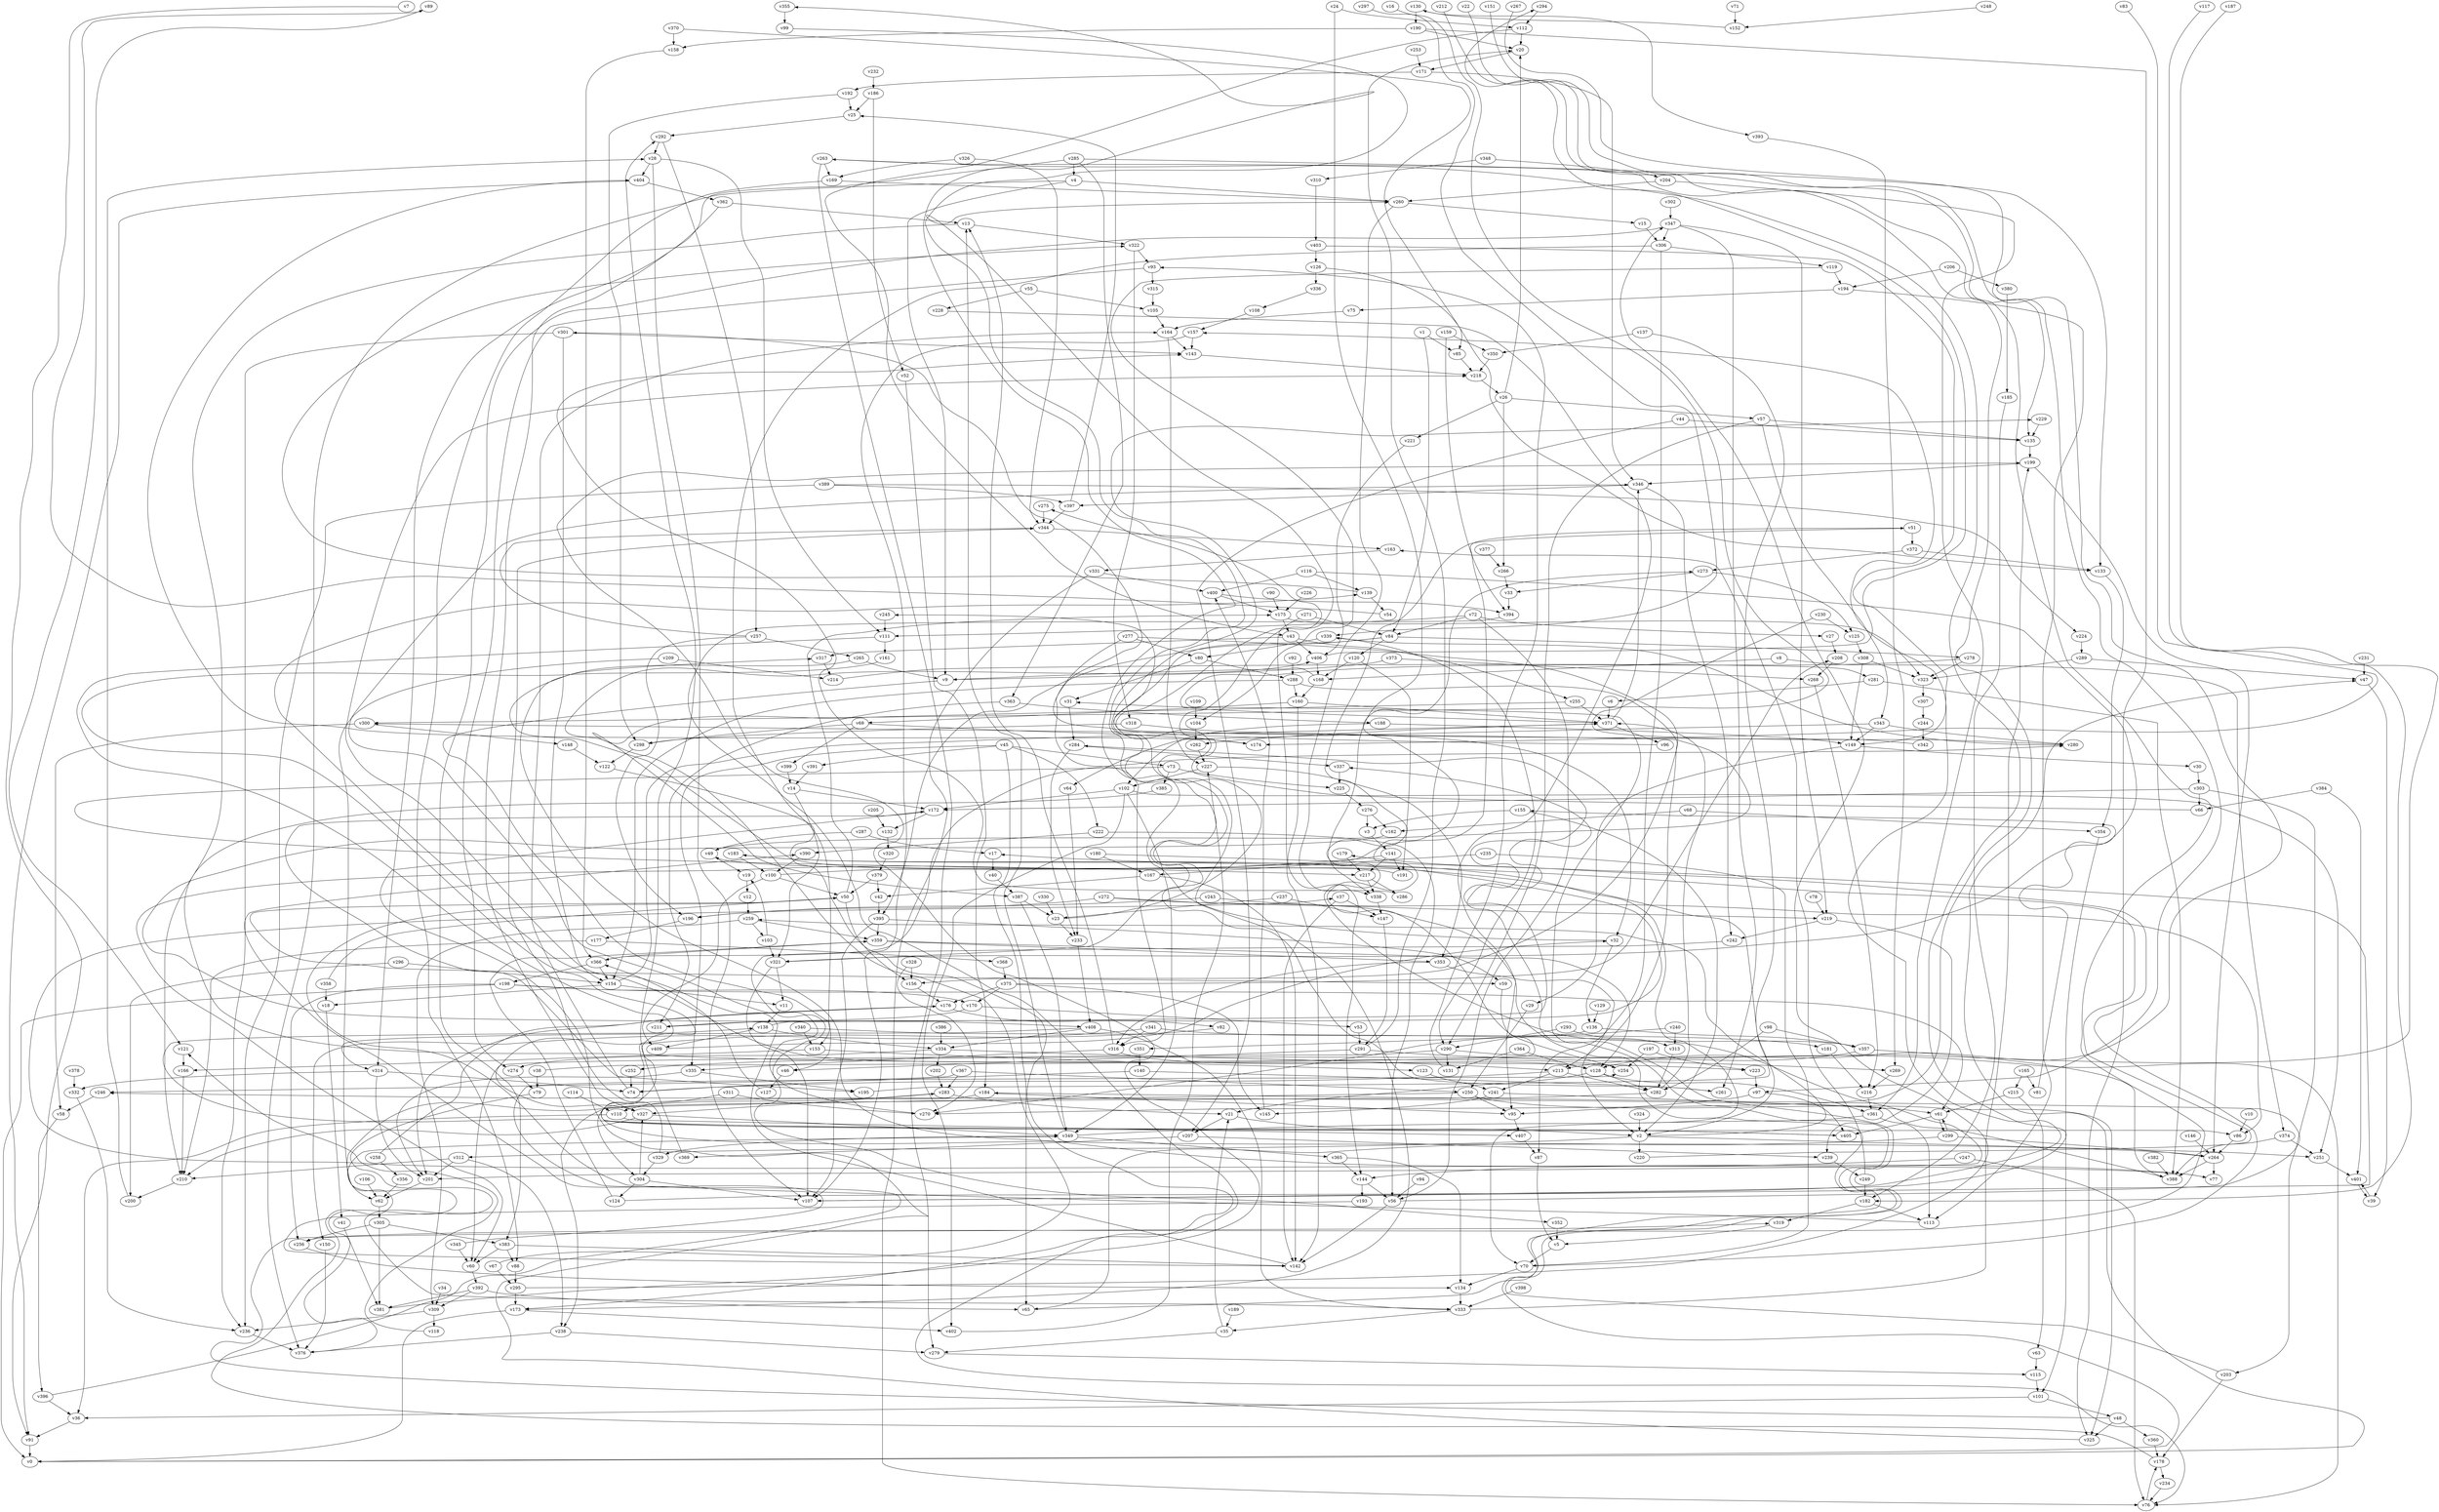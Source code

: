 // Benchmark game 606 - 410 vertices
// time_bound: 55
// targets: v156
digraph G {
    v0 [name="v0", player=0];
    v1 [name="v1", player=0];
    v2 [name="v2", player=1];
    v3 [name="v3", player=0];
    v4 [name="v4", player=1];
    v5 [name="v5", player=1];
    v6 [name="v6", player=0];
    v7 [name="v7", player=1];
    v8 [name="v8", player=0];
    v9 [name="v9", player=0];
    v10 [name="v10", player=1];
    v11 [name="v11", player=0];
    v12 [name="v12", player=1];
    v13 [name="v13", player=0];
    v14 [name="v14", player=1];
    v15 [name="v15", player=1];
    v16 [name="v16", player=0];
    v17 [name="v17", player=0];
    v18 [name="v18", player=1];
    v19 [name="v19", player=0];
    v20 [name="v20", player=1];
    v21 [name="v21", player=0];
    v22 [name="v22", player=1];
    v23 [name="v23", player=1];
    v24 [name="v24", player=0];
    v25 [name="v25", player=0];
    v26 [name="v26", player=0];
    v27 [name="v27", player=1];
    v28 [name="v28", player=0];
    v29 [name="v29", player=0];
    v30 [name="v30", player=0];
    v31 [name="v31", player=0];
    v32 [name="v32", player=1];
    v33 [name="v33", player=0];
    v34 [name="v34", player=0];
    v35 [name="v35", player=0];
    v36 [name="v36", player=1];
    v37 [name="v37", player=0];
    v38 [name="v38", player=0];
    v39 [name="v39", player=0];
    v40 [name="v40", player=0];
    v41 [name="v41", player=1];
    v42 [name="v42", player=1];
    v43 [name="v43", player=0];
    v44 [name="v44", player=0];
    v45 [name="v45", player=0];
    v46 [name="v46", player=0];
    v47 [name="v47", player=0];
    v48 [name="v48", player=1];
    v49 [name="v49", player=0];
    v50 [name="v50", player=1];
    v51 [name="v51", player=0];
    v52 [name="v52", player=0];
    v53 [name="v53", player=1];
    v54 [name="v54", player=0];
    v55 [name="v55", player=1];
    v56 [name="v56", player=0];
    v57 [name="v57", player=1];
    v58 [name="v58", player=0];
    v59 [name="v59", player=0];
    v60 [name="v60", player=0];
    v61 [name="v61", player=0];
    v62 [name="v62", player=1];
    v63 [name="v63", player=0];
    v64 [name="v64", player=0];
    v65 [name="v65", player=0];
    v66 [name="v66", player=1];
    v67 [name="v67", player=0];
    v68 [name="v68", player=1];
    v69 [name="v69", player=0];
    v70 [name="v70", player=1];
    v71 [name="v71", player=0];
    v72 [name="v72", player=1];
    v73 [name="v73", player=0];
    v74 [name="v74", player=0];
    v75 [name="v75", player=0];
    v76 [name="v76", player=0];
    v77 [name="v77", player=1];
    v78 [name="v78", player=1];
    v79 [name="v79", player=0];
    v80 [name="v80", player=1];
    v81 [name="v81", player=0];
    v82 [name="v82", player=1];
    v83 [name="v83", player=0];
    v84 [name="v84", player=1];
    v85 [name="v85", player=0];
    v86 [name="v86", player=0];
    v87 [name="v87", player=1];
    v88 [name="v88", player=0];
    v89 [name="v89", player=1];
    v90 [name="v90", player=1];
    v91 [name="v91", player=1];
    v92 [name="v92", player=1];
    v93 [name="v93", player=1];
    v94 [name="v94", player=0];
    v95 [name="v95", player=0];
    v96 [name="v96", player=0];
    v97 [name="v97", player=1];
    v98 [name="v98", player=1];
    v99 [name="v99", player=1];
    v100 [name="v100", player=0];
    v101 [name="v101", player=1];
    v102 [name="v102", player=0];
    v103 [name="v103", player=0];
    v104 [name="v104", player=0];
    v105 [name="v105", player=0];
    v106 [name="v106", player=0];
    v107 [name="v107", player=0];
    v108 [name="v108", player=1];
    v109 [name="v109", player=0];
    v110 [name="v110", player=0];
    v111 [name="v111", player=1];
    v112 [name="v112", player=0];
    v113 [name="v113", player=1];
    v114 [name="v114", player=0];
    v115 [name="v115", player=1];
    v116 [name="v116", player=1];
    v117 [name="v117", player=1];
    v118 [name="v118", player=1];
    v119 [name="v119", player=0];
    v120 [name="v120", player=1];
    v121 [name="v121", player=0];
    v122 [name="v122", player=0];
    v123 [name="v123", player=0];
    v124 [name="v124", player=0];
    v125 [name="v125", player=0];
    v126 [name="v126", player=1];
    v127 [name="v127", player=1];
    v128 [name="v128", player=1];
    v129 [name="v129", player=1];
    v130 [name="v130", player=1];
    v131 [name="v131", player=1];
    v132 [name="v132", player=1];
    v133 [name="v133", player=0];
    v134 [name="v134", player=1];
    v135 [name="v135", player=0];
    v136 [name="v136", player=1];
    v137 [name="v137", player=0];
    v138 [name="v138", player=0];
    v139 [name="v139", player=0];
    v140 [name="v140", player=0];
    v141 [name="v141", player=0];
    v142 [name="v142", player=0];
    v143 [name="v143", player=1];
    v144 [name="v144", player=0];
    v145 [name="v145", player=0];
    v146 [name="v146", player=1];
    v147 [name="v147", player=0];
    v148 [name="v148", player=0];
    v149 [name="v149", player=1];
    v150 [name="v150", player=1];
    v151 [name="v151", player=1];
    v152 [name="v152", player=1];
    v153 [name="v153", player=0];
    v154 [name="v154", player=0];
    v155 [name="v155", player=0];
    v156 [name="v156", player=1, target=1];
    v157 [name="v157", player=0];
    v158 [name="v158", player=1];
    v159 [name="v159", player=0];
    v160 [name="v160", player=0];
    v161 [name="v161", player=0];
    v162 [name="v162", player=1];
    v163 [name="v163", player=0];
    v164 [name="v164", player=0];
    v165 [name="v165", player=0];
    v166 [name="v166", player=1];
    v167 [name="v167", player=1];
    v168 [name="v168", player=0];
    v169 [name="v169", player=0];
    v170 [name="v170", player=1];
    v171 [name="v171", player=1];
    v172 [name="v172", player=1];
    v173 [name="v173", player=1];
    v174 [name="v174", player=0];
    v175 [name="v175", player=0];
    v176 [name="v176", player=1];
    v177 [name="v177", player=1];
    v178 [name="v178", player=0];
    v179 [name="v179", player=1];
    v180 [name="v180", player=0];
    v181 [name="v181", player=1];
    v182 [name="v182", player=0];
    v183 [name="v183", player=1];
    v184 [name="v184", player=0];
    v185 [name="v185", player=1];
    v186 [name="v186", player=0];
    v187 [name="v187", player=0];
    v188 [name="v188", player=0];
    v189 [name="v189", player=0];
    v190 [name="v190", player=0];
    v191 [name="v191", player=1];
    v192 [name="v192", player=0];
    v193 [name="v193", player=0];
    v194 [name="v194", player=0];
    v195 [name="v195", player=0];
    v196 [name="v196", player=0];
    v197 [name="v197", player=1];
    v198 [name="v198", player=0];
    v199 [name="v199", player=0];
    v200 [name="v200", player=0];
    v201 [name="v201", player=1];
    v202 [name="v202", player=1];
    v203 [name="v203", player=1];
    v204 [name="v204", player=0];
    v205 [name="v205", player=0];
    v206 [name="v206", player=0];
    v207 [name="v207", player=0];
    v208 [name="v208", player=0];
    v209 [name="v209", player=1];
    v210 [name="v210", player=1];
    v211 [name="v211", player=0];
    v212 [name="v212", player=1];
    v213 [name="v213", player=0];
    v214 [name="v214", player=1];
    v215 [name="v215", player=0];
    v216 [name="v216", player=1];
    v217 [name="v217", player=1];
    v218 [name="v218", player=1];
    v219 [name="v219", player=0];
    v220 [name="v220", player=0];
    v221 [name="v221", player=1];
    v222 [name="v222", player=0];
    v223 [name="v223", player=1];
    v224 [name="v224", player=0];
    v225 [name="v225", player=1];
    v226 [name="v226", player=0];
    v227 [name="v227", player=0];
    v228 [name="v228", player=0];
    v229 [name="v229", player=1];
    v230 [name="v230", player=1];
    v231 [name="v231", player=0];
    v232 [name="v232", player=0];
    v233 [name="v233", player=0];
    v234 [name="v234", player=0];
    v235 [name="v235", player=1];
    v236 [name="v236", player=1];
    v237 [name="v237", player=0];
    v238 [name="v238", player=1];
    v239 [name="v239", player=1];
    v240 [name="v240", player=1];
    v241 [name="v241", player=1];
    v242 [name="v242", player=0];
    v243 [name="v243", player=1];
    v244 [name="v244", player=0];
    v245 [name="v245", player=1];
    v246 [name="v246", player=0];
    v247 [name="v247", player=0];
    v248 [name="v248", player=0];
    v249 [name="v249", player=0];
    v250 [name="v250", player=0];
    v251 [name="v251", player=0];
    v252 [name="v252", player=1];
    v253 [name="v253", player=1];
    v254 [name="v254", player=1];
    v255 [name="v255", player=0];
    v256 [name="v256", player=0];
    v257 [name="v257", player=0];
    v258 [name="v258", player=1];
    v259 [name="v259", player=1];
    v260 [name="v260", player=0];
    v261 [name="v261", player=1];
    v262 [name="v262", player=0];
    v263 [name="v263", player=1];
    v264 [name="v264", player=0];
    v265 [name="v265", player=1];
    v266 [name="v266", player=0];
    v267 [name="v267", player=1];
    v268 [name="v268", player=0];
    v269 [name="v269", player=0];
    v270 [name="v270", player=0];
    v271 [name="v271", player=1];
    v272 [name="v272", player=0];
    v273 [name="v273", player=0];
    v274 [name="v274", player=0];
    v275 [name="v275", player=0];
    v276 [name="v276", player=1];
    v277 [name="v277", player=0];
    v278 [name="v278", player=0];
    v279 [name="v279", player=1];
    v280 [name="v280", player=0];
    v281 [name="v281", player=0];
    v282 [name="v282", player=1];
    v283 [name="v283", player=0];
    v284 [name="v284", player=0];
    v285 [name="v285", player=1];
    v286 [name="v286", player=0];
    v287 [name="v287", player=1];
    v288 [name="v288", player=0];
    v289 [name="v289", player=0];
    v290 [name="v290", player=0];
    v291 [name="v291", player=1];
    v292 [name="v292", player=0];
    v293 [name="v293", player=0];
    v294 [name="v294", player=1];
    v295 [name="v295", player=0];
    v296 [name="v296", player=1];
    v297 [name="v297", player=0];
    v298 [name="v298", player=0];
    v299 [name="v299", player=1];
    v300 [name="v300", player=1];
    v301 [name="v301", player=1];
    v302 [name="v302", player=0];
    v303 [name="v303", player=1];
    v304 [name="v304", player=0];
    v305 [name="v305", player=0];
    v306 [name="v306", player=0];
    v307 [name="v307", player=0];
    v308 [name="v308", player=0];
    v309 [name="v309", player=1];
    v310 [name="v310", player=1];
    v311 [name="v311", player=1];
    v312 [name="v312", player=1];
    v313 [name="v313", player=0];
    v314 [name="v314", player=1];
    v315 [name="v315", player=0];
    v316 [name="v316", player=0];
    v317 [name="v317", player=1];
    v318 [name="v318", player=0];
    v319 [name="v319", player=1];
    v320 [name="v320", player=0];
    v321 [name="v321", player=1];
    v322 [name="v322", player=0];
    v323 [name="v323", player=0];
    v324 [name="v324", player=1];
    v325 [name="v325", player=1];
    v326 [name="v326", player=1];
    v327 [name="v327", player=0];
    v328 [name="v328", player=0];
    v329 [name="v329", player=1];
    v330 [name="v330", player=1];
    v331 [name="v331", player=0];
    v332 [name="v332", player=0];
    v333 [name="v333", player=1];
    v334 [name="v334", player=1];
    v335 [name="v335", player=0];
    v336 [name="v336", player=0];
    v337 [name="v337", player=1];
    v338 [name="v338", player=0];
    v339 [name="v339", player=1];
    v340 [name="v340", player=1];
    v341 [name="v341", player=1];
    v342 [name="v342", player=0];
    v343 [name="v343", player=1];
    v344 [name="v344", player=0];
    v345 [name="v345", player=0];
    v346 [name="v346", player=1];
    v347 [name="v347", player=0];
    v348 [name="v348", player=0];
    v349 [name="v349", player=1];
    v350 [name="v350", player=1];
    v351 [name="v351", player=1];
    v352 [name="v352", player=1];
    v353 [name="v353", player=0];
    v354 [name="v354", player=0];
    v355 [name="v355", player=0];
    v356 [name="v356", player=0];
    v357 [name="v357", player=1];
    v358 [name="v358", player=1];
    v359 [name="v359", player=1];
    v360 [name="v360", player=0];
    v361 [name="v361", player=0];
    v362 [name="v362", player=1];
    v363 [name="v363", player=1];
    v364 [name="v364", player=1];
    v365 [name="v365", player=0];
    v366 [name="v366", player=0];
    v367 [name="v367", player=1];
    v368 [name="v368", player=0];
    v369 [name="v369", player=1];
    v370 [name="v370", player=1];
    v371 [name="v371", player=1];
    v372 [name="v372", player=1];
    v373 [name="v373", player=0];
    v374 [name="v374", player=1];
    v375 [name="v375", player=0];
    v376 [name="v376", player=0];
    v377 [name="v377", player=1];
    v378 [name="v378", player=0];
    v379 [name="v379", player=1];
    v380 [name="v380", player=1];
    v381 [name="v381", player=0];
    v382 [name="v382", player=1];
    v383 [name="v383", player=1];
    v384 [name="v384", player=0];
    v385 [name="v385", player=1];
    v386 [name="v386", player=0];
    v387 [name="v387", player=1];
    v388 [name="v388", player=0];
    v389 [name="v389", player=0];
    v390 [name="v390", player=0];
    v391 [name="v391", player=1];
    v392 [name="v392", player=0];
    v393 [name="v393", player=1];
    v394 [name="v394", player=0];
    v395 [name="v395", player=0];
    v396 [name="v396", player=0];
    v397 [name="v397", player=1];
    v398 [name="v398", player=0];
    v399 [name="v399", player=0];
    v400 [name="v400", player=0];
    v401 [name="v401", player=0];
    v402 [name="v402", player=0];
    v403 [name="v403", player=1];
    v404 [name="v404", player=1];
    v405 [name="v405", player=0];
    v406 [name="v406", player=1];
    v407 [name="v407", player=1];
    v408 [name="v408", player=1];
    v409 [name="v409", player=1];

    v0 -> v47 [constraint="t mod 2 == 0"];
    v1 -> v84;
    v2 -> v259 [constraint="t >= 3"];
    v3 -> v141;
    v4 -> v260;
    v5 -> v70;
    v6 -> v371;
    v7 -> v91 [constraint="t mod 4 == 1"];
    v8 -> v374;
    v9 -> v46 [constraint="t mod 2 == 0"];
    v10 -> v86;
    v11 -> v138;
    v12 -> v259;
    v13 -> v210;
    v14 -> v321;
    v15 -> v306;
    v16 -> v300 [constraint="t >= 5"];
    v17 -> v40;
    v18 -> v41;
    v19 -> v12;
    v20 -> v171;
    v21 -> v207;
    v22 -> v135 [constraint="t >= 2"];
    v23 -> v275 [constraint="t >= 5"];
    v24 -> v338;
    v25 -> v292;
    v26 -> v221;
    v27 -> v208;
    v28 -> v404;
    v29 -> v250;
    v30 -> v303;
    v31 -> v284;
    v32 -> v355 [constraint="t < 11"];
    v33 -> v394;
    v34 -> v309;
    v35 -> v279;
    v36 -> v91;
    v37 -> v147;
    v38 -> v273 [constraint="t < 13"];
    v39 -> v401 [constraint="t < 11"];
    v40 -> v387;
    v41 -> v381;
    v42 -> v395;
    v43 -> v255;
    v44 -> v207;
    v45 -> v73;
    v46 -> v127;
    v47 -> v39;
    v48 -> v319 [constraint="t >= 2"];
    v49 -> v300 [constraint="t >= 1"];
    v50 -> v59 [constraint="t mod 5 == 4"];
    v51 -> v357 [constraint="t mod 5 == 0"];
    v52 -> v184;
    v53 -> v291;
    v54 -> v89 [constraint="t >= 5"];
    v55 -> v105;
    v56 -> v184 [constraint="t < 15"];
    v57 -> v343;
    v58 -> v396;
    v59 -> v254;
    v60 -> v392;
    v61 -> v405;
    v62 -> v305;
    v63 -> v115;
    v64 -> v233;
    v65 -> v284 [constraint="t < 5"];
    v66 -> v260 [constraint="t mod 3 == 0"];
    v67 -> v406 [constraint="t < 5"];
    v68 -> v162;
    v69 -> v298;
    v70 -> v179 [constraint="t mod 3 == 1"];
    v71 -> v152;
    v72 -> v27;
    v73 -> v217 [constraint="t < 15"];
    v74 -> v164;
    v75 -> v164;
    v76 -> v178;
    v77 -> v37 [constraint="t mod 2 == 1"];
    v78 -> v219;
    v79 -> v333 [constraint="t < 13"];
    v80 -> v31;
    v81 -> v155 [constraint="t mod 3 == 2"];
    v82 -> v327 [constraint="t < 7"];
    v83 -> v174 [constraint="t < 6"];
    v84 -> v173 [constraint="t < 15"];
    v85 -> v218;
    v86 -> v264;
    v87 -> v5;
    v88 -> v295;
    v89 -> v121 [constraint="t < 13"];
    v90 -> v175;
    v91 -> v0;
    v92 -> v288;
    v93 -> v274;
    v94 -> v56;
    v95 -> v407;
    v96 -> v301 [constraint="t >= 5"];
    v97 -> v405;
    v98 -> v282;
    v99 -> v321 [constraint="t >= 4"];
    v100 -> v51 [constraint="t mod 2 == 0"];
    v101 -> v48;
    v102 -> v349;
    v103 -> v19;
    v104 -> v262;
    v105 -> v164;
    v106 -> v62;
    v107 -> v263 [constraint="t >= 5"];
    v108 -> v157;
    v109 -> v104;
    v110 -> v36;
    v111 -> v86 [constraint="t < 14"];
    v112 -> v43 [constraint="t < 9"];
    v113 -> v50 [constraint="t >= 2"];
    v114 -> v110;
    v115 -> v101;
    v116 -> v321 [constraint="t < 13"];
    v117 -> v182 [constraint="t < 14"];
    v118 -> v121 [constraint="t >= 5"];
    v119 -> v104 [constraint="t >= 4"];
    v120 -> v168;
    v121 -> v166;
    v122 -> v173 [constraint="t >= 5"];
    v123 -> v241;
    v124 -> v157 [constraint="t >= 1"];
    v125 -> v308;
    v126 -> v336;
    v127 -> v366;
    v128 -> v282;
    v129 -> v136;
    v130 -> v190;
    v131 -> v93;
    v132 -> v320;
    v133 -> v354;
    v134 -> v333;
    v135 -> v199;
    v136 -> v351;
    v137 -> v350;
    v138 -> v183 [constraint="t < 5"];
    v139 -> v322 [constraint="t mod 2 == 1"];
    v140 -> v74;
    v141 -> v60 [constraint="t >= 2"];
    v142 -> v218 [constraint="t mod 5 == 2"];
    v143 -> v218;
    v144 -> v56;
    v145 -> v400;
    v146 -> v264;
    v147 -> v291;
    v148 -> v122;
    v149 -> v29;
    v150 -> v376;
    v151 -> v97 [constraint="t mod 4 == 2"];
    v152 -> v130 [constraint="t >= 1"];
    v153 -> v166;
    v154 -> v11;
    v155 -> v3;
    v156 -> v176;
    v157 -> v143;
    v158 -> v366;
    v159 -> v350;
    v160 -> v144;
    v161 -> v264 [constraint="t >= 1"];
    v162 -> v408 [constraint="t mod 5 == 4"];
    v163 -> v331;
    v164 -> v143;
    v165 -> v81;
    v166 -> v210;
    v167 -> v142;
    v168 -> v9 [constraint="t >= 3"];
    v169 -> v260;
    v170 -> v53;
    v171 -> v192;
    v172 -> v195 [constraint="t < 5"];
    v173 -> v402;
    v174 -> v404 [constraint="t >= 3"];
    v175 -> v323;
    v176 -> v82;
    v177 -> v210;
    v178 -> v349 [constraint="t >= 4"];
    v179 -> v217;
    v180 -> v107 [constraint="t >= 1"];
    v181 -> v216;
    v182 -> v113;
    v183 -> v100;
    v184 -> v95;
    v185 -> v182;
    v186 -> v52;
    v187 -> v252 [constraint="t >= 4"];
    v188 -> v149;
    v189 -> v35;
    v190 -> v158;
    v191 -> v317 [constraint="t >= 3"];
    v192 -> v298;
    v193 -> v142 [constraint="t < 5"];
    v194 -> v75;
    v195 -> v49 [constraint="t >= 3"];
    v196 -> v177;
    v197 -> v254;
    v198 -> v256;
    v199 -> v346;
    v200 -> v28;
    v201 -> v62;
    v202 -> v283;
    v203 -> v31 [constraint="t mod 4 == 3"];
    v204 -> v260;
    v205 -> v132;
    v206 -> v194;
    v207 -> v369;
    v208 -> v268;
    v209 -> v214;
    v210 -> v200;
    v211 -> v337 [constraint="t >= 5"];
    v212 -> v256 [constraint="t mod 2 == 0"];
    v213 -> v74;
    v214 -> v281 [constraint="t mod 3 == 2"];
    v215 -> v63;
    v216 -> v361;
    v217 -> v338;
    v218 -> v26;
    v219 -> v242;
    v220 -> v17 [constraint="t < 11"];
    v221 -> v406;
    v222 -> v56;
    v223 -> v97;
    v224 -> v289;
    v225 -> v276;
    v226 -> v175;
    v227 -> v102;
    v228 -> v0 [constraint="t >= 3"];
    v229 -> v135;
    v230 -> v280 [constraint="t < 9"];
    v231 -> v47;
    v232 -> v186;
    v233 -> v408;
    v234 -> v76;
    v235 -> v70;
    v236 -> v376;
    v237 -> v23;
    v238 -> v376;
    v239 -> v249;
    v240 -> v270 [constraint="t mod 2 == 0"];
    v241 -> v145;
    v242 -> v352 [constraint="t < 11"];
    v243 -> v219;
    v244 -> v342;
    v245 -> v111;
    v246 -> v58;
    v247 -> v76;
    v248 -> v152 [constraint="t mod 2 == 1"];
    v249 -> v163;
    v250 -> v95;
    v251 -> v401;
    v252 -> v74;
    v253 -> v171;
    v254 -> v139 [constraint="t mod 4 == 1"];
    v255 -> v387 [constraint="t mod 3 == 0"];
    v256 -> v134 [constraint="t mod 4 == 3"];
    v257 -> v344 [constraint="t < 15"];
    v258 -> v176 [constraint="t < 9"];
    v259 -> v309;
    v260 -> v338;
    v261 -> v229 [constraint="t mod 3 == 2"];
    v262 -> v227;
    v263 -> v270 [constraint="t mod 2 == 1"];
    v264 -> v388;
    v265 -> v77 [constraint="t < 15"];
    v266 -> v33;
    v267 -> v128 [constraint="t < 7"];
    v268 -> v216;
    v269 -> v216;
    v270 -> v346 [constraint="t < 5"];
    v271 -> v142;
    v272 -> v86 [constraint="t mod 5 == 4"];
    v273 -> v125;
    v274 -> v79;
    v275 -> v344;
    v276 -> v3;
    v277 -> v156 [constraint="t >= 1"];
    v278 -> v371 [constraint="t >= 3"];
    v279 -> v115;
    v280 -> v339 [constraint="t < 10"];
    v281 -> v388;
    v282 -> v405 [constraint="t < 13"];
    v283 -> v327;
    v284 -> v337;
    v285 -> v4;
    v286 -> v143 [constraint="t >= 5"];
    v287 -> v49;
    v288 -> v160;
    v289 -> v47;
    v290 -> v60;
    v291 -> v20;
    v292 -> v28;
    v293 -> v313;
    v294 -> v112;
    v295 -> v347 [constraint="t >= 1"];
    v296 -> v154;
    v297 -> v339 [constraint="t >= 4"];
    v298 -> v122;
    v299 -> v61;
    v300 -> v58;
    v301 -> v143;
    v302 -> v347;
    v303 -> v203;
    v304 -> v107;
    v305 -> v381;
    v306 -> v119;
    v307 -> v244;
    v308 -> v323;
    v309 -> v118;
    v310 -> v403;
    v311 -> v110;
    v312 -> v210;
    v313 -> v282;
    v314 -> v332;
    v315 -> v105;
    v316 -> v128;
    v317 -> v214;
    v318 -> v32;
    v319 -> v5;
    v320 -> v379;
    v321 -> v11;
    v322 -> v93;
    v323 -> v307;
    v324 -> v2;
    v325 -> v172 [constraint="t >= 3"];
    v326 -> v169;
    v327 -> v349;
    v328 -> v270;
    v329 -> v304;
    v330 -> v23;
    v331 -> v76;
    v332 -> v236;
    v333 -> v35;
    v334 -> v274;
    v335 -> v195;
    v336 -> v108;
    v337 -> v225;
    v338 -> v147;
    v339 -> v290;
    v340 -> v201 [constraint="t < 14"];
    v341 -> v181;
    v342 -> v245 [constraint="t mod 4 == 2"];
    v343 -> v64;
    v344 -> v163;
    v345 -> v390 [constraint="t mod 4 == 3"];
    v346 -> v242;
    v347 -> v219;
    v348 -> v204;
    v349 -> v183 [constraint="t mod 2 == 0"];
    v350 -> v218;
    v351 -> v140;
    v352 -> v5;
    v353 -> v316;
    v354 -> v101;
    v355 -> v99;
    v356 -> v62;
    v357 -> v213;
    v358 -> v50 [constraint="t mod 5 == 2"];
    v359 -> v353;
    v360 -> v178;
    v361 -> v113;
    v362 -> v314;
    v363 -> v188;
    v364 -> v128;
    v365 -> v134;
    v366 -> v280 [constraint="t < 13"];
    v367 -> v250;
    v368 -> v375;
    v369 -> v292;
    v370 -> v133 [constraint="t >= 3"];
    v371 -> v96;
    v372 -> v273;
    v373 -> v9;
    v374 -> v251;
    v375 -> v208 [constraint="t mod 3 == 0"];
    v376 -> v283 [constraint="t < 10"];
    v377 -> v266;
    v378 -> v332;
    v379 -> v42;
    v380 -> v185;
    v381 -> v199 [constraint="t >= 4"];
    v382 -> v388;
    v383 -> v88;
    v384 -> v401;
    v385 -> v223 [constraint="t < 7"];
    v386 -> v334;
    v387 -> v23;
    v388 -> v246 [constraint="t < 5"];
    v389 -> v224 [constraint="t < 15"];
    v390 -> v100;
    v391 -> v14;
    v392 -> v381;
    v393 -> v269;
    v394 -> v76 [constraint="t mod 3 == 0"];
    v395 -> v359;
    v396 -> v254 [constraint="t >= 2"];
    v397 -> v344;
    v398 -> v333;
    v399 -> v14;
    v400 -> v175;
    v401 -> v39;
    v402 -> v227;
    v403 -> v149 [constraint="t >= 1"];
    v404 -> v91;
    v405 -> v138 [constraint="t >= 5"];
    v406 -> v294 [constraint="t >= 4"];
    v407 -> v87;
    v408 -> v314 [constraint="t < 6"];
    v409 -> v32 [constraint="t < 10"];
    v120 -> v191;
    v371 -> v262;
    v219 -> v239;
    v363 -> v211;
    v98 -> v357;
    v93 -> v315;
    v287 -> v17;
    v288 -> v154;
    v194 -> v113;
    v300 -> v148;
    v227 -> v353;
    v84 -> v278;
    v361 -> v70;
    v290 -> v131;
    v28 -> v111;
    v260 -> v15;
    v329 -> v344;
    v334 -> v202;
    v49 -> v19;
    v400 -> v394;
    v375 -> v145;
    v26 -> v20;
    v2 -> v312;
    v72 -> v84;
    v149 -> v30;
    v375 -> v170;
    v171 -> v346;
    v204 -> v361;
    v314 -> v201;
    v285 -> v363;
    v334 -> v213;
    v247 -> v144;
    v69 -> v174;
    v365 -> v144;
    v408 -> v333;
    v45 -> v222;
    v48 -> v360;
    v278 -> v323;
    v176 -> v201;
    v341 -> v150;
    v84 -> v120;
    v303 -> v66;
    v21 -> v2;
    v272 -> v95;
    v37 -> v142;
    v209 -> v62;
    v57 -> v290;
    v160 -> v371;
    v241 -> v61;
    v102 -> v402;
    v51 -> v372;
    v84 -> v395;
    v305 -> v256;
    v395 -> v107;
    v277 -> v80;
    v272 -> v196;
    v314 -> v74;
    v141 -> v217;
    v103 -> v321;
    v100 -> v50;
    v293 -> v290;
    v215 -> v61;
    v8 -> v168;
    v190 -> v325;
    v116 -> v139;
    v395 -> v59;
    v316 -> v335;
    v213 -> v282;
    v259 -> v103;
    v379 -> v50;
    v304 -> v327;
    v207 -> v239;
    v331 -> v400;
    v167 -> v42;
    v364 -> v131;
    v306 -> v153;
    v130 -> v393;
    v139 -> v54;
    v358 -> v18;
    v371 -> v346;
    v349 -> v329;
    v116 -> v400;
    v327 -> v210;
    v222 -> v390;
    v290 -> v76;
    v283 -> v21;
    v259 -> v359;
    v155 -> v2;
    v238 -> v279;
    v2 -> v251;
    v73 -> v385;
    v255 -> v371;
    v366 -> v198;
    v153 -> v123;
    v304 -> v124;
    v38 -> v79;
    v403 -> v126;
    v265 -> v9;
    v164 -> v227;
    v198 -> v170;
    v359 -> v366;
    v349 -> v365;
    v188 -> v102;
    v257 -> v265;
    v312 -> v238;
    v70 -> v134;
    v111 -> v161;
    v328 -> v156;
    v140 -> v261;
    v347 -> v261;
    v203 -> v178;
    v119 -> v194;
    v168 -> v160;
    v159 -> v394;
    v289 -> v323;
    v291 -> v269;
    v190 -> v20;
    v141 -> v191;
    v28 -> v107;
    v282 -> v371;
    v178 -> v234;
    v322 -> v318;
    v277 -> v316;
    v296 -> v200;
    v73 -> v225;
    v309 -> v236;
    v61 -> v299;
    v57 -> v135;
    v217 -> v286;
    v50 -> v156;
    v43 -> v406;
    v273 -> v33;
    v292 -> v257;
    v333 -> v199;
    v136 -> v357;
    v112 -> v20;
    v4 -> v376;
    v13 -> v322;
    v348 -> v310;
    v303 -> v172;
    v397 -> v25;
    v299 -> v264;
    v45 -> v335;
    v198 -> v61;
    v284 -> v233;
    v45 -> v391;
    v250 -> v238;
    v257 -> v196;
    v100 -> v409;
    v341 -> v316;
    v285 -> v133;
    v110 -> v407;
    v384 -> v66;
    v347 -> v306;
    v2 -> v220;
    v43 -> v317;
    v102 -> v251;
    v263 -> v169;
    v230 -> v125;
    v383 -> v60;
    v392 -> v309;
    v172 -> v132;
    v249 -> v182;
    v316 -> v13;
    v396 -> v36;
    v343 -> v280;
    v264 -> v77;
    v374 -> v388;
    v335 -> v201;
    v311 -> v270;
    v48 -> v325;
    v68 -> v354;
    v312 -> v201;
    v359 -> v128;
    v182 -> v319;
    v170 -> v211;
    v45 -> v65;
    v67 -> v295;
    v372 -> v133;
    v370 -> v158;
    v124 -> v359;
    v14 -> v172;
    v137 -> v2;
    v250 -> v325;
    v32 -> v136;
    v206 -> v380;
    v24 -> v112;
    v281 -> v6;
    v80 -> v288;
    v35 -> v21;
    v56 -> v142;
    v288 -> v213;
    v353 -> v2;
    v192 -> v25;
    v308 -> v149;
    v404 -> v362;
    v299 -> v65;
    v243 -> v196;
    v213 -> v241;
    v291 -> v46;
    v366 -> v154;
    v237 -> v147;
    v144 -> v193;
    v26 -> v266;
    v406 -> v168;
    v180 -> v167;
    v375 -> v176;
    v345 -> v60;
    v235 -> v167;
    v408 -> v334;
    v175 -> v43;
    v343 -> v149;
    v383 -> v142;
    v44 -> v135;
    v1 -> v85;
    v55 -> v228;
    v285 -> v327;
    v165 -> v215;
    v50 -> v175;
    v154 -> v18;
    v69 -> v399;
    v186 -> v25;
    v177 -> v368;
    v389 -> v397;
    v305 -> v383;
    v197 -> v223;
    v346 -> v397;
    v169 -> v88;
    v157 -> v107;
    v301 -> v154;
    v101 -> v36;
    v240 -> v313;
    v340 -> v153;
    v26 -> v57;
    v367 -> v283;
    v198 -> v0;
    v306 -> v87;
    v154 -> v371;
    v392 -> v65;
    v138 -> v334;
    v373 -> v268;
    v301 -> v236;
    v321 -> v107;
    v72 -> v56;
    v72 -> v111;
    v199 -> v264;
    v295 -> v173;
    v126 -> v85;
    v128 -> v21;
    v347 -> v383;
    v97 -> v95;
    v318 -> v298;
    v276 -> v162;
    v326 -> v344;
    v367 -> v246;
    v23 -> v233;
    v173 -> v0;
    v357 -> v388;
    v258 -> v356;
    v349 -> v13;
    v362 -> v13;
    v160 -> v69;
    v387 -> v349;
    v271 -> v84;
    v263 -> v279;
    v4 -> v9;
    v128 -> v361;
    v138 -> v409;
    v102 -> v172;
    v389 -> v236;
    v339 -> v80;
    v184 -> v304;
}
